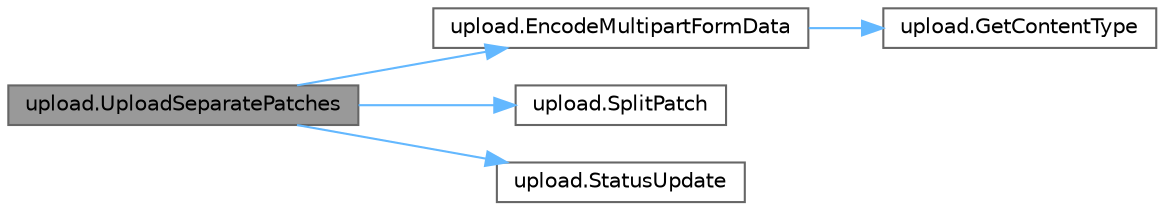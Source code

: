 digraph "upload.UploadSeparatePatches"
{
 // LATEX_PDF_SIZE
  bgcolor="transparent";
  edge [fontname=Helvetica,fontsize=10,labelfontname=Helvetica,labelfontsize=10];
  node [fontname=Helvetica,fontsize=10,shape=box,height=0.2,width=0.4];
  rankdir="LR";
  Node1 [id="Node000001",label="upload.UploadSeparatePatches",height=0.2,width=0.4,color="gray40", fillcolor="grey60", style="filled", fontcolor="black",tooltip=" "];
  Node1 -> Node2 [id="edge1_Node000001_Node000002",color="steelblue1",style="solid",tooltip=" "];
  Node2 [id="Node000002",label="upload.EncodeMultipartFormData",height=0.2,width=0.4,color="grey40", fillcolor="white", style="filled",URL="$namespaceupload.html#ac1ee2f4e90998b7fbf29d894b6783ef8",tooltip=" "];
  Node2 -> Node3 [id="edge2_Node000002_Node000003",color="steelblue1",style="solid",tooltip=" "];
  Node3 [id="Node000003",label="upload.GetContentType",height=0.2,width=0.4,color="grey40", fillcolor="white", style="filled",URL="$namespaceupload.html#acee77e89f7241bb7bad529b423123d0c",tooltip=" "];
  Node1 -> Node4 [id="edge3_Node000001_Node000004",color="steelblue1",style="solid",tooltip=" "];
  Node4 [id="Node000004",label="upload.SplitPatch",height=0.2,width=0.4,color="grey40", fillcolor="white", style="filled",URL="$namespaceupload.html#ad086545a31d32684cc46db8d911c5dd9",tooltip=" "];
  Node1 -> Node5 [id="edge4_Node000001_Node000005",color="steelblue1",style="solid",tooltip=" "];
  Node5 [id="Node000005",label="upload.StatusUpdate",height=0.2,width=0.4,color="grey40", fillcolor="white", style="filled",URL="$namespaceupload.html#ace7b6cbe630726762d0d876fc7e756a2",tooltip=" "];
}
